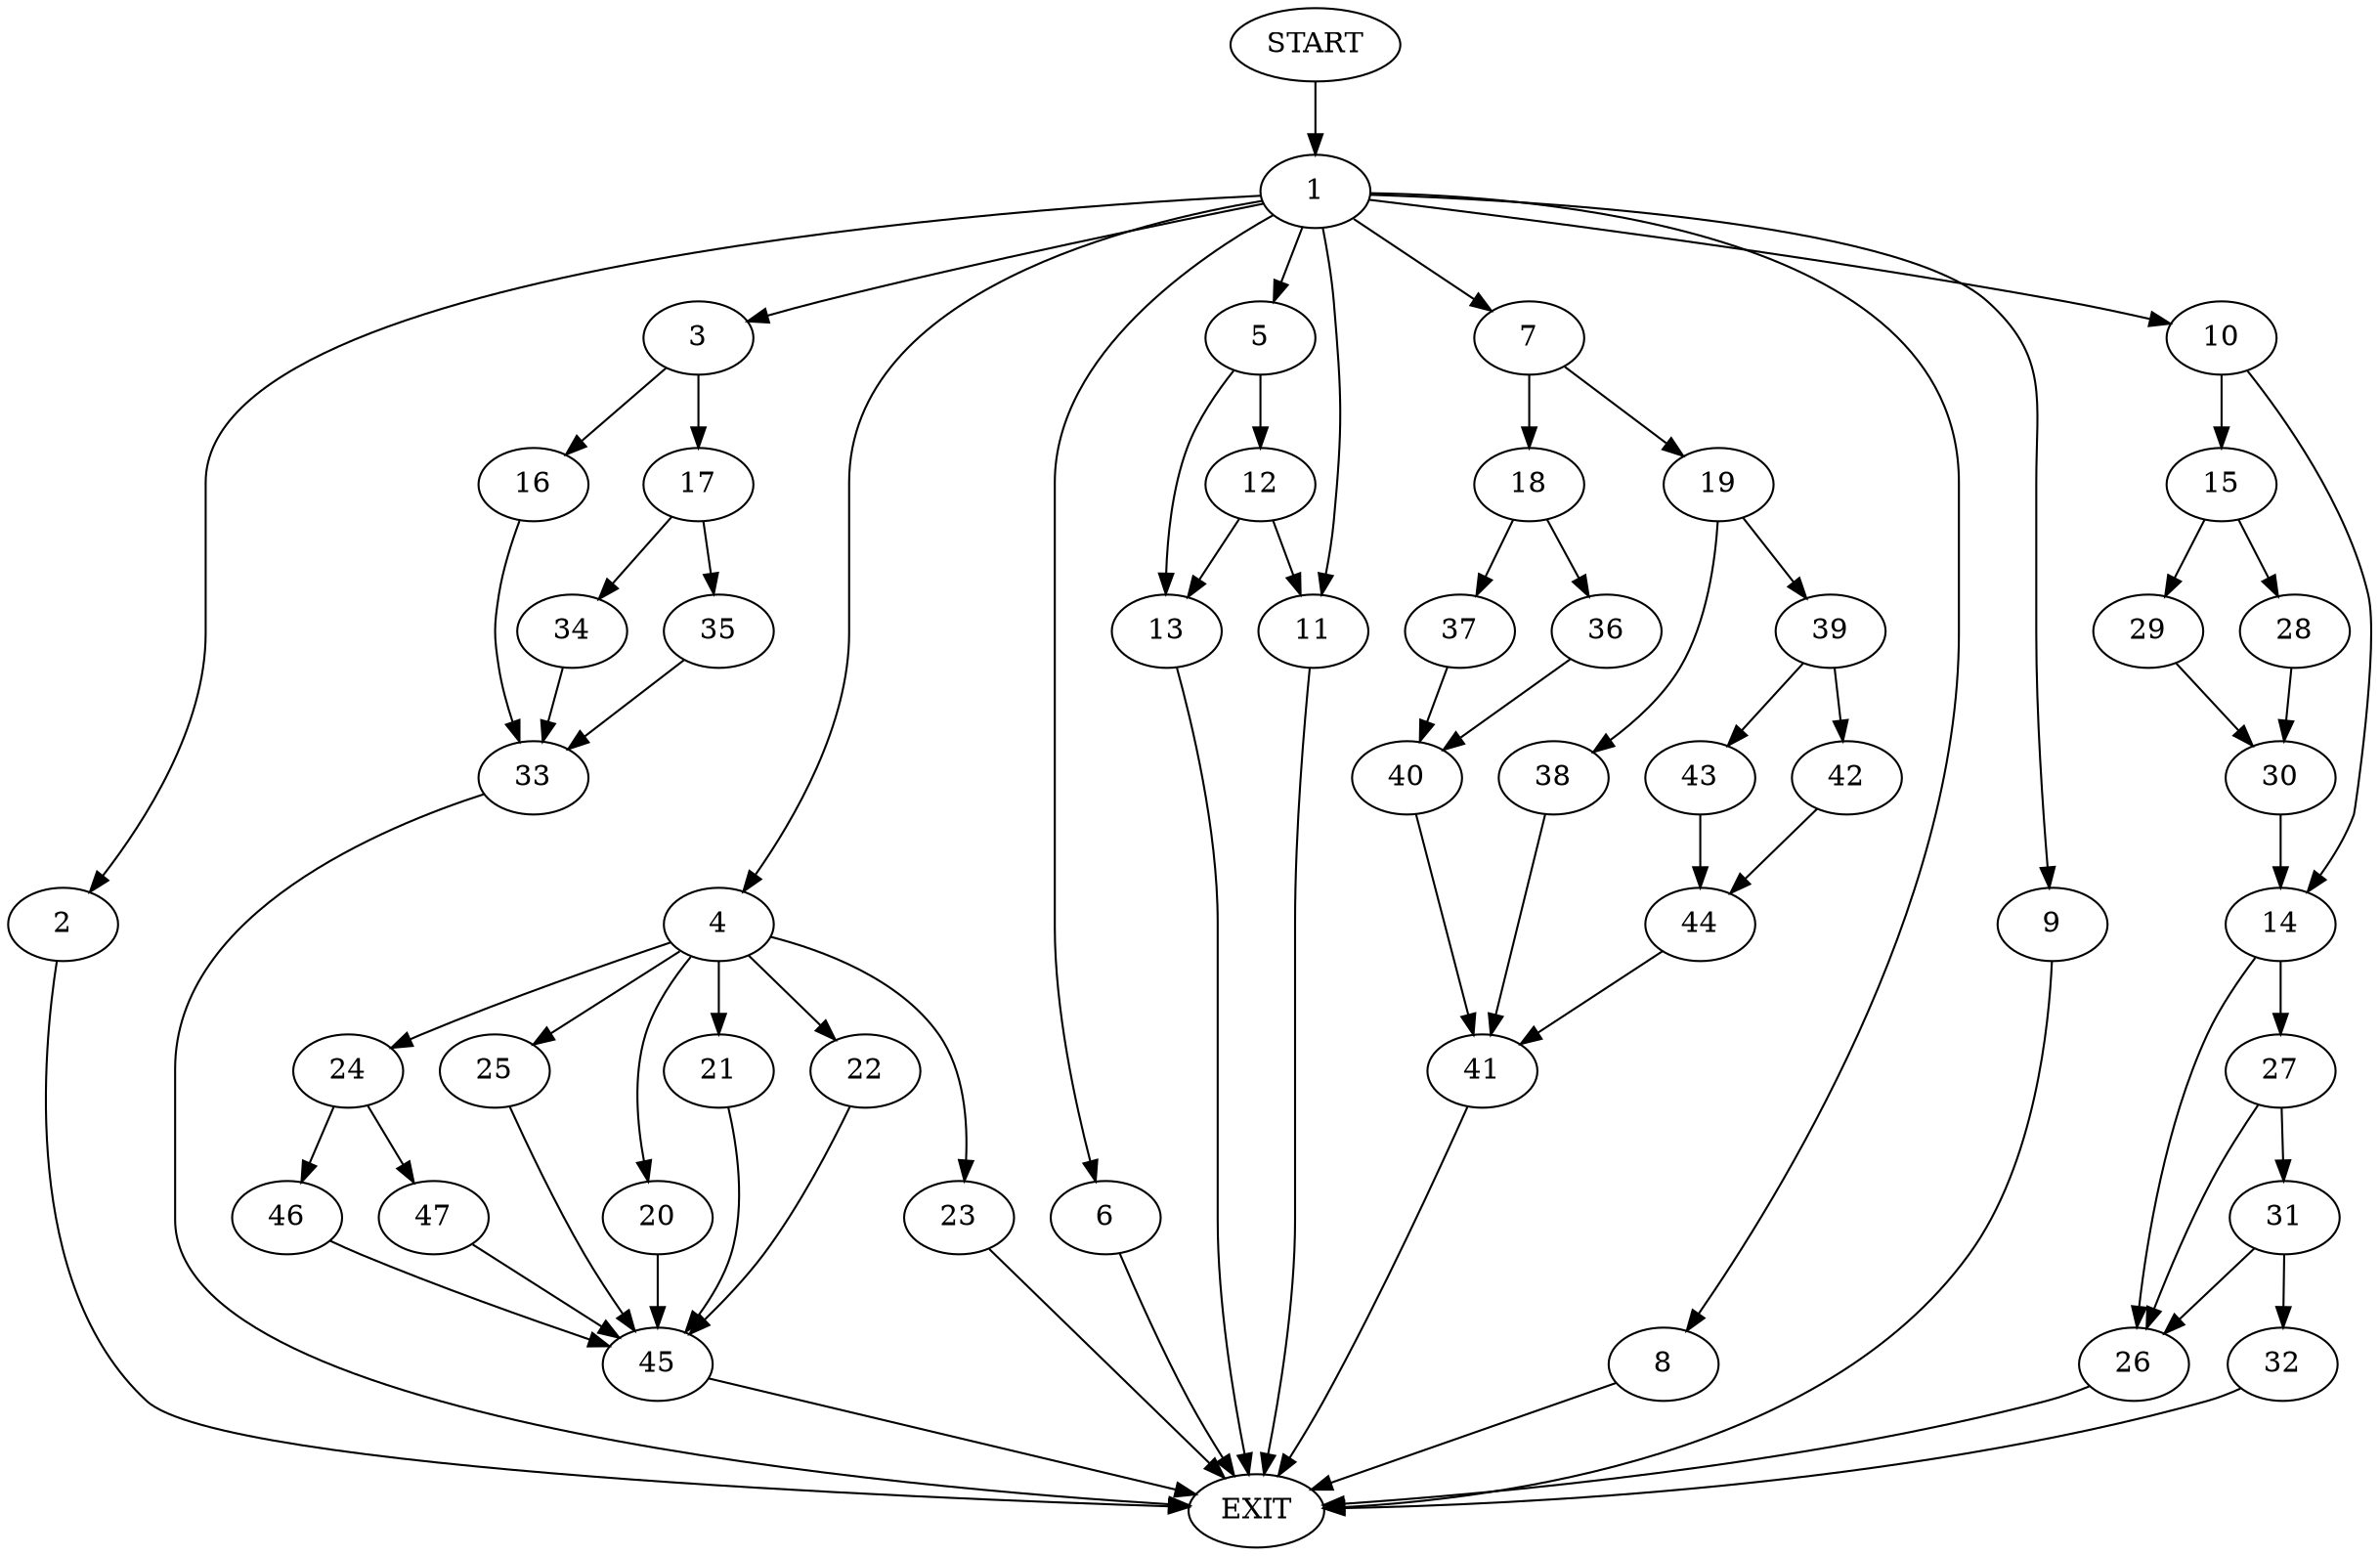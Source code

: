 digraph {
0 [label="START"]
48 [label="EXIT"]
0 -> 1
1 -> 2
1 -> 3
1 -> 4
1 -> 5
1 -> 6
1 -> 7
1 -> 8
1 -> 9
1 -> 10
1 -> 11
5 -> 12
5 -> 13
10 -> 14
10 -> 15
9 -> 48
11 -> 48
3 -> 16
3 -> 17
2 -> 48
6 -> 48
7 -> 18
7 -> 19
4 -> 20
4 -> 21
4 -> 22
4 -> 23
4 -> 24
4 -> 25
8 -> 48
14 -> 26
14 -> 27
15 -> 28
15 -> 29
28 -> 30
29 -> 30
30 -> 14
26 -> 48
27 -> 26
27 -> 31
31 -> 26
31 -> 32
32 -> 48
12 -> 11
12 -> 13
13 -> 48
16 -> 33
17 -> 34
17 -> 35
33 -> 48
34 -> 33
35 -> 33
18 -> 36
18 -> 37
19 -> 38
19 -> 39
36 -> 40
37 -> 40
40 -> 41
41 -> 48
38 -> 41
39 -> 42
39 -> 43
43 -> 44
42 -> 44
44 -> 41
25 -> 45
23 -> 48
21 -> 45
24 -> 46
24 -> 47
20 -> 45
22 -> 45
45 -> 48
46 -> 45
47 -> 45
}
